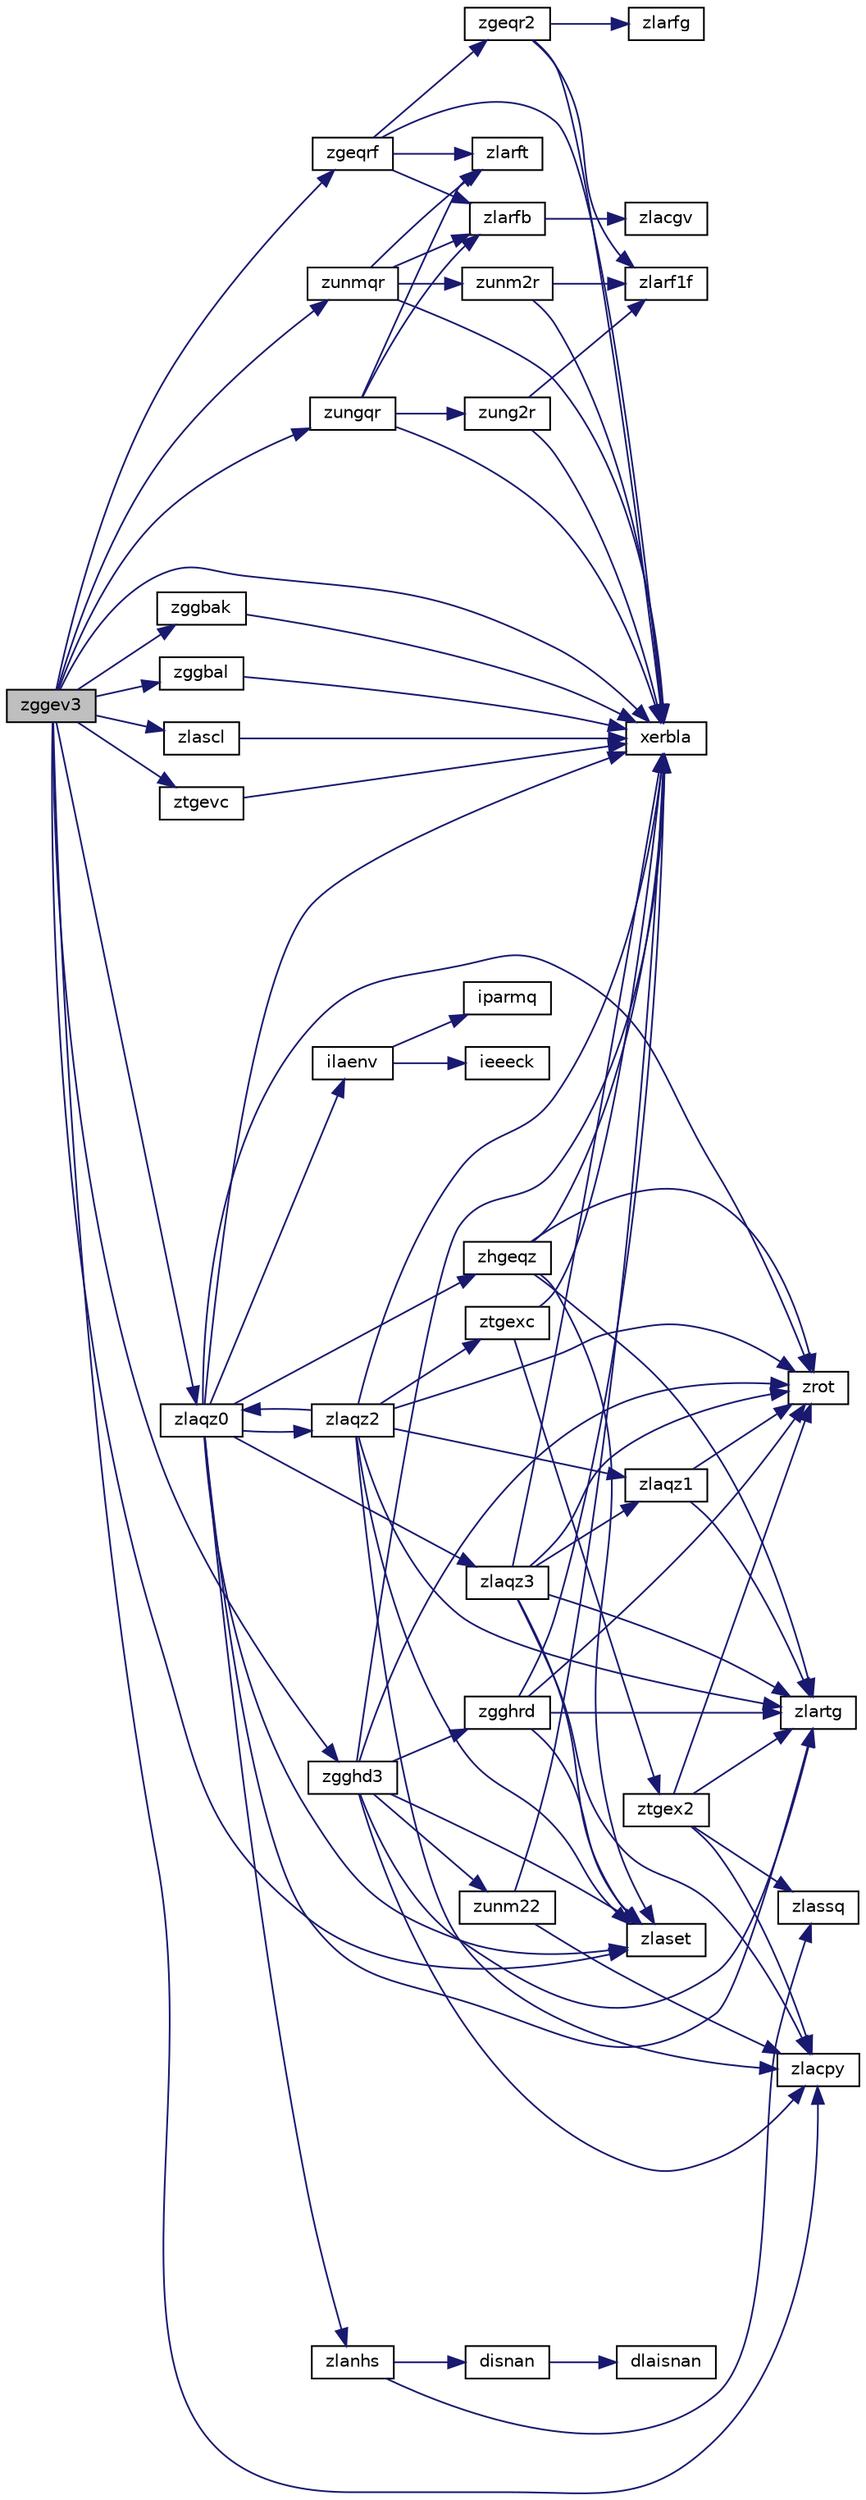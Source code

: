 digraph "zggev3"
{
 // LATEX_PDF_SIZE
  edge [fontname="Helvetica",fontsize="10",labelfontname="Helvetica",labelfontsize="10"];
  node [fontname="Helvetica",fontsize="10",shape=record];
  rankdir="LR";
  Node1 [label="zggev3",height=0.2,width=0.4,color="black", fillcolor="grey75", style="filled", fontcolor="black",tooltip="ZGGEV3 computes the eigenvalues and, optionally, the left and/or right eigenvectors for GE matrices (..."];
  Node1 -> Node2 [color="midnightblue",fontsize="10",style="solid",fontname="Helvetica"];
  Node2 [label="xerbla",height=0.2,width=0.4,color="black", fillcolor="white", style="filled",URL="$xerbla_8f.html#a377ee61015baf8dea7770b3a404b1c07",tooltip="XERBLA"];
  Node1 -> Node3 [color="midnightblue",fontsize="10",style="solid",fontname="Helvetica"];
  Node3 [label="zgeqrf",height=0.2,width=0.4,color="black", fillcolor="white", style="filled",URL="$VARIANTS_2qr_2LL_2zgeqrf_8f.html#a91323e2e5f9678324dde6fd72f1e6bd1",tooltip="ZGEQRF VARIANT: left-looking Level 3 BLAS of the algorithm."];
  Node3 -> Node2 [color="midnightblue",fontsize="10",style="solid",fontname="Helvetica"];
  Node3 -> Node4 [color="midnightblue",fontsize="10",style="solid",fontname="Helvetica"];
  Node4 [label="zgeqr2",height=0.2,width=0.4,color="black", fillcolor="white", style="filled",URL="$zgeqr2_8f.html#a5b3713deac5bd2bda6844fa1d896f162",tooltip="ZGEQR2 computes the QR factorization of a general rectangular matrix using an unblocked algorithm."];
  Node4 -> Node2 [color="midnightblue",fontsize="10",style="solid",fontname="Helvetica"];
  Node4 -> Node5 [color="midnightblue",fontsize="10",style="solid",fontname="Helvetica"];
  Node5 [label="zlarf1f",height=0.2,width=0.4,color="black", fillcolor="white", style="filled",URL="$zlarf1f_8f.html#a48cd67b51ff589c1f2e0a9bf2b2c84ad",tooltip="ZLARF1F applies an elementary reflector to a general rectangular"];
  Node4 -> Node6 [color="midnightblue",fontsize="10",style="solid",fontname="Helvetica"];
  Node6 [label="zlarfg",height=0.2,width=0.4,color="black", fillcolor="white", style="filled",URL="$zlarfg_8f.html#af496f956f05bac0668fed468230355c7",tooltip="ZLARFG generates an elementary reflector (Householder matrix)."];
  Node3 -> Node7 [color="midnightblue",fontsize="10",style="solid",fontname="Helvetica"];
  Node7 [label="zlarfb",height=0.2,width=0.4,color="black", fillcolor="white", style="filled",URL="$zlarfb_8f.html#a250a7932f64a90dd1dcb20ab9957ad37",tooltip="ZLARFB applies a block reflector or its conjugate-transpose to a general rectangular matrix."];
  Node7 -> Node8 [color="midnightblue",fontsize="10",style="solid",fontname="Helvetica"];
  Node8 [label="zlacgv",height=0.2,width=0.4,color="black", fillcolor="white", style="filled",URL="$zlacgv_8f.html#ad2595ab7c6b89e1ff2e9d05542431719",tooltip="ZLACGV conjugates a complex vector."];
  Node3 -> Node9 [color="midnightblue",fontsize="10",style="solid",fontname="Helvetica"];
  Node9 [label="zlarft",height=0.2,width=0.4,color="black", fillcolor="white", style="filled",URL="$VARIANTS_2larft_2LL-LVL2_2zlarft_8f.html#a748294b81ca6ffc44785d44afb77474e",tooltip="ZLARFT VARIANT: left-looking Level 2 BLAS version of the algorithm."];
  Node1 -> Node10 [color="midnightblue",fontsize="10",style="solid",fontname="Helvetica"];
  Node10 [label="zggbak",height=0.2,width=0.4,color="black", fillcolor="white", style="filled",URL="$zggbak_8f.html#aa379093bafefd601c50d4017add97bcc",tooltip="ZGGBAK"];
  Node10 -> Node2 [color="midnightblue",fontsize="10",style="solid",fontname="Helvetica"];
  Node1 -> Node11 [color="midnightblue",fontsize="10",style="solid",fontname="Helvetica"];
  Node11 [label="zggbal",height=0.2,width=0.4,color="black", fillcolor="white", style="filled",URL="$zggbal_8f.html#a4b75373735df92b29116cf3bc549e363",tooltip="ZGGBAL"];
  Node11 -> Node2 [color="midnightblue",fontsize="10",style="solid",fontname="Helvetica"];
  Node1 -> Node12 [color="midnightblue",fontsize="10",style="solid",fontname="Helvetica"];
  Node12 [label="zgghd3",height=0.2,width=0.4,color="black", fillcolor="white", style="filled",URL="$zgghd3_8f.html#aae9ca5fa0311fbc8521fd9815c3fafd9",tooltip="ZGGHD3"];
  Node12 -> Node2 [color="midnightblue",fontsize="10",style="solid",fontname="Helvetica"];
  Node12 -> Node13 [color="midnightblue",fontsize="10",style="solid",fontname="Helvetica"];
  Node13 [label="zgghrd",height=0.2,width=0.4,color="black", fillcolor="white", style="filled",URL="$zgghrd_8f.html#ad4fe4e2117dd97841917e96ebe207ae6",tooltip="ZGGHRD"];
  Node13 -> Node2 [color="midnightblue",fontsize="10",style="solid",fontname="Helvetica"];
  Node13 -> Node14 [color="midnightblue",fontsize="10",style="solid",fontname="Helvetica"];
  Node14 [label="zlartg",height=0.2,width=0.4,color="black", fillcolor="white", style="filled",URL="$zlartg_8f90.html#a1e266e78a9a8585a1fc67f2d23badc64",tooltip="ZLARTG generates a plane rotation with real cosine and complex sine."];
  Node13 -> Node15 [color="midnightblue",fontsize="10",style="solid",fontname="Helvetica"];
  Node15 [label="zlaset",height=0.2,width=0.4,color="black", fillcolor="white", style="filled",URL="$zlaset_8f.html#aa4389d0e0e031c70c351acf7dbad6a85",tooltip="ZLASET initializes the off-diagonal elements and the diagonal elements of a matrix to given values."];
  Node13 -> Node16 [color="midnightblue",fontsize="10",style="solid",fontname="Helvetica"];
  Node16 [label="zrot",height=0.2,width=0.4,color="black", fillcolor="white", style="filled",URL="$zrot_8f.html#a423fa89faf02ec43f5b664f91ce29729",tooltip="ZROT applies a plane rotation with real cosine and complex sine to a pair of complex vectors."];
  Node12 -> Node17 [color="midnightblue",fontsize="10",style="solid",fontname="Helvetica"];
  Node17 [label="zlacpy",height=0.2,width=0.4,color="black", fillcolor="white", style="filled",URL="$zlacpy_8f.html#a519ff79bf915433651747242f22078fb",tooltip="ZLACPY copies all or part of one two-dimensional array to another."];
  Node12 -> Node14 [color="midnightblue",fontsize="10",style="solid",fontname="Helvetica"];
  Node12 -> Node15 [color="midnightblue",fontsize="10",style="solid",fontname="Helvetica"];
  Node12 -> Node16 [color="midnightblue",fontsize="10",style="solid",fontname="Helvetica"];
  Node12 -> Node18 [color="midnightblue",fontsize="10",style="solid",fontname="Helvetica"];
  Node18 [label="zunm22",height=0.2,width=0.4,color="black", fillcolor="white", style="filled",URL="$zunm22_8f.html#ac7cd192b1eb9cdd5f853116055c39c92",tooltip="ZUNM22 multiplies a general matrix by a banded unitary matrix."];
  Node18 -> Node2 [color="midnightblue",fontsize="10",style="solid",fontname="Helvetica"];
  Node18 -> Node17 [color="midnightblue",fontsize="10",style="solid",fontname="Helvetica"];
  Node1 -> Node17 [color="midnightblue",fontsize="10",style="solid",fontname="Helvetica"];
  Node1 -> Node19 [color="midnightblue",fontsize="10",style="solid",fontname="Helvetica"];
  Node19 [label="zlaqz0",height=0.2,width=0.4,color="black", fillcolor="white", style="filled",URL="$zlaqz0_8f.html#a257f33b42af3b07d005c89f2eca9706b",tooltip="ZLAQZ0"];
  Node19 -> Node20 [color="midnightblue",fontsize="10",style="solid",fontname="Helvetica"];
  Node20 [label="ilaenv",height=0.2,width=0.4,color="black", fillcolor="white", style="filled",URL="$ilaenv_8f.html#ab1f37bde76d31aee91a09bb2f8e87ce6",tooltip="ILAENV"];
  Node20 -> Node21 [color="midnightblue",fontsize="10",style="solid",fontname="Helvetica"];
  Node21 [label="ieeeck",height=0.2,width=0.4,color="black", fillcolor="white", style="filled",URL="$ieeeck_8f.html#a97715c995b884378afbbff7915d884c5",tooltip="IEEECK"];
  Node20 -> Node22 [color="midnightblue",fontsize="10",style="solid",fontname="Helvetica"];
  Node22 [label="iparmq",height=0.2,width=0.4,color="black", fillcolor="white", style="filled",URL="$iparmq_8f.html#a6e703cb600283f4bcb1b340cfd8ad3d9",tooltip="IPARMQ"];
  Node19 -> Node2 [color="midnightblue",fontsize="10",style="solid",fontname="Helvetica"];
  Node19 -> Node23 [color="midnightblue",fontsize="10",style="solid",fontname="Helvetica"];
  Node23 [label="zhgeqz",height=0.2,width=0.4,color="black", fillcolor="white", style="filled",URL="$zhgeqz_8f.html#a56eeaaec72c76c53df90a3aed330f17a",tooltip="ZHGEQZ"];
  Node23 -> Node2 [color="midnightblue",fontsize="10",style="solid",fontname="Helvetica"];
  Node23 -> Node14 [color="midnightblue",fontsize="10",style="solid",fontname="Helvetica"];
  Node23 -> Node15 [color="midnightblue",fontsize="10",style="solid",fontname="Helvetica"];
  Node23 -> Node16 [color="midnightblue",fontsize="10",style="solid",fontname="Helvetica"];
  Node19 -> Node24 [color="midnightblue",fontsize="10",style="solid",fontname="Helvetica"];
  Node24 [label="zlanhs",height=0.2,width=0.4,color="black", fillcolor="white", style="filled",URL="$zlanhs_8f.html#af5825d5c969bcf666b7c34adad23096e",tooltip="ZLANHS returns the value of the 1-norm, Frobenius norm, infinity-norm, or the largest absolute value ..."];
  Node24 -> Node25 [color="midnightblue",fontsize="10",style="solid",fontname="Helvetica"];
  Node25 [label="disnan",height=0.2,width=0.4,color="black", fillcolor="white", style="filled",URL="$disnan_8f.html#a230d4e1886896853b11e44e541b2c6a3",tooltip="DISNAN tests input for NaN."];
  Node25 -> Node26 [color="midnightblue",fontsize="10",style="solid",fontname="Helvetica"];
  Node26 [label="dlaisnan",height=0.2,width=0.4,color="black", fillcolor="white", style="filled",URL="$dlaisnan_8f.html#a341ec834c6fc14a17fead550ff486022",tooltip="DLAISNAN tests input for NaN by comparing two arguments for inequality."];
  Node24 -> Node27 [color="midnightblue",fontsize="10",style="solid",fontname="Helvetica"];
  Node27 [label="zlassq",height=0.2,width=0.4,color="black", fillcolor="white", style="filled",URL="$zlassq_8f90.html#a254e1782d1c2f96e9e3164578481f9ce",tooltip="ZLASSQ updates a sum of squares represented in scaled form."];
  Node19 -> Node28 [color="midnightblue",fontsize="10",style="solid",fontname="Helvetica"];
  Node28 [label="zlaqz2",height=0.2,width=0.4,color="black", fillcolor="white", style="filled",URL="$zlaqz2_8f.html#ae32bbca995fb81fbdbe75468d1be55d0",tooltip="ZLAQZ2"];
  Node28 -> Node2 [color="midnightblue",fontsize="10",style="solid",fontname="Helvetica"];
  Node28 -> Node17 [color="midnightblue",fontsize="10",style="solid",fontname="Helvetica"];
  Node28 -> Node19 [color="midnightblue",fontsize="10",style="solid",fontname="Helvetica"];
  Node28 -> Node29 [color="midnightblue",fontsize="10",style="solid",fontname="Helvetica"];
  Node29 [label="zlaqz1",height=0.2,width=0.4,color="black", fillcolor="white", style="filled",URL="$zlaqz1_8f.html#a1553e50c713dd32c87e12b91417821a5",tooltip="ZLAQZ1"];
  Node29 -> Node14 [color="midnightblue",fontsize="10",style="solid",fontname="Helvetica"];
  Node29 -> Node16 [color="midnightblue",fontsize="10",style="solid",fontname="Helvetica"];
  Node28 -> Node14 [color="midnightblue",fontsize="10",style="solid",fontname="Helvetica"];
  Node28 -> Node15 [color="midnightblue",fontsize="10",style="solid",fontname="Helvetica"];
  Node28 -> Node16 [color="midnightblue",fontsize="10",style="solid",fontname="Helvetica"];
  Node28 -> Node30 [color="midnightblue",fontsize="10",style="solid",fontname="Helvetica"];
  Node30 [label="ztgexc",height=0.2,width=0.4,color="black", fillcolor="white", style="filled",URL="$ztgexc_8f.html#a8486feee84daa39f76895fadb230b108",tooltip="ZTGEXC"];
  Node30 -> Node2 [color="midnightblue",fontsize="10",style="solid",fontname="Helvetica"];
  Node30 -> Node31 [color="midnightblue",fontsize="10",style="solid",fontname="Helvetica"];
  Node31 [label="ztgex2",height=0.2,width=0.4,color="black", fillcolor="white", style="filled",URL="$ztgex2_8f.html#a9b8dc8981846f349260173092928b059",tooltip="ZTGEX2 swaps adjacent diagonal blocks in an upper (quasi) triangular matrix pair by an unitary equiva..."];
  Node31 -> Node17 [color="midnightblue",fontsize="10",style="solid",fontname="Helvetica"];
  Node31 -> Node14 [color="midnightblue",fontsize="10",style="solid",fontname="Helvetica"];
  Node31 -> Node27 [color="midnightblue",fontsize="10",style="solid",fontname="Helvetica"];
  Node31 -> Node16 [color="midnightblue",fontsize="10",style="solid",fontname="Helvetica"];
  Node19 -> Node32 [color="midnightblue",fontsize="10",style="solid",fontname="Helvetica"];
  Node32 [label="zlaqz3",height=0.2,width=0.4,color="black", fillcolor="white", style="filled",URL="$zlaqz3_8f.html#a1043d2b9da95e87985edb894d0e787a5",tooltip="ZLAQZ3"];
  Node32 -> Node2 [color="midnightblue",fontsize="10",style="solid",fontname="Helvetica"];
  Node32 -> Node17 [color="midnightblue",fontsize="10",style="solid",fontname="Helvetica"];
  Node32 -> Node29 [color="midnightblue",fontsize="10",style="solid",fontname="Helvetica"];
  Node32 -> Node14 [color="midnightblue",fontsize="10",style="solid",fontname="Helvetica"];
  Node32 -> Node15 [color="midnightblue",fontsize="10",style="solid",fontname="Helvetica"];
  Node32 -> Node16 [color="midnightblue",fontsize="10",style="solid",fontname="Helvetica"];
  Node19 -> Node14 [color="midnightblue",fontsize="10",style="solid",fontname="Helvetica"];
  Node19 -> Node15 [color="midnightblue",fontsize="10",style="solid",fontname="Helvetica"];
  Node19 -> Node16 [color="midnightblue",fontsize="10",style="solid",fontname="Helvetica"];
  Node1 -> Node33 [color="midnightblue",fontsize="10",style="solid",fontname="Helvetica"];
  Node33 [label="zlascl",height=0.2,width=0.4,color="black", fillcolor="white", style="filled",URL="$zlascl_8f.html#a3ac3de030a7537d12f56245d2049b895",tooltip="ZLASCL multiplies a general rectangular matrix by a real scalar defined as cto/cfrom."];
  Node33 -> Node2 [color="midnightblue",fontsize="10",style="solid",fontname="Helvetica"];
  Node1 -> Node15 [color="midnightblue",fontsize="10",style="solid",fontname="Helvetica"];
  Node1 -> Node34 [color="midnightblue",fontsize="10",style="solid",fontname="Helvetica"];
  Node34 [label="ztgevc",height=0.2,width=0.4,color="black", fillcolor="white", style="filled",URL="$ztgevc_8f.html#a2a837a77c5ce9171f8d29a3955ba645f",tooltip="ZTGEVC"];
  Node34 -> Node2 [color="midnightblue",fontsize="10",style="solid",fontname="Helvetica"];
  Node1 -> Node35 [color="midnightblue",fontsize="10",style="solid",fontname="Helvetica"];
  Node35 [label="zungqr",height=0.2,width=0.4,color="black", fillcolor="white", style="filled",URL="$zungqr_8f.html#a61aedc9e715163bda8e58f73fad0030f",tooltip="ZUNGQR"];
  Node35 -> Node2 [color="midnightblue",fontsize="10",style="solid",fontname="Helvetica"];
  Node35 -> Node7 [color="midnightblue",fontsize="10",style="solid",fontname="Helvetica"];
  Node35 -> Node9 [color="midnightblue",fontsize="10",style="solid",fontname="Helvetica"];
  Node35 -> Node36 [color="midnightblue",fontsize="10",style="solid",fontname="Helvetica"];
  Node36 [label="zung2r",height=0.2,width=0.4,color="black", fillcolor="white", style="filled",URL="$zung2r_8f.html#a00acf96a92abc0fc5899aca6baea2396",tooltip="ZUNG2R"];
  Node36 -> Node2 [color="midnightblue",fontsize="10",style="solid",fontname="Helvetica"];
  Node36 -> Node5 [color="midnightblue",fontsize="10",style="solid",fontname="Helvetica"];
  Node1 -> Node37 [color="midnightblue",fontsize="10",style="solid",fontname="Helvetica"];
  Node37 [label="zunmqr",height=0.2,width=0.4,color="black", fillcolor="white", style="filled",URL="$zunmqr_8f.html#ae3b7ba40f49b67ffd7e0ce99343e4269",tooltip="ZUNMQR"];
  Node37 -> Node2 [color="midnightblue",fontsize="10",style="solid",fontname="Helvetica"];
  Node37 -> Node7 [color="midnightblue",fontsize="10",style="solid",fontname="Helvetica"];
  Node37 -> Node9 [color="midnightblue",fontsize="10",style="solid",fontname="Helvetica"];
  Node37 -> Node38 [color="midnightblue",fontsize="10",style="solid",fontname="Helvetica"];
  Node38 [label="zunm2r",height=0.2,width=0.4,color="black", fillcolor="white", style="filled",URL="$zunm2r_8f.html#ae19d9a8a2405fb07b731389bda6f5f02",tooltip="ZUNM2R multiplies a general matrix by the unitary matrix from a QR factorization determined by cgeqrf..."];
  Node38 -> Node2 [color="midnightblue",fontsize="10",style="solid",fontname="Helvetica"];
  Node38 -> Node5 [color="midnightblue",fontsize="10",style="solid",fontname="Helvetica"];
}
